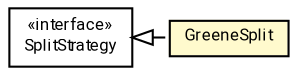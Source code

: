 #!/usr/local/bin/dot
#
# Class diagram 
# Generated by UMLGraph version R5_7_2-60-g0e99a6 (http://www.spinellis.gr/umlgraph/)
#

digraph G {
	graph [fontnames="svg"]
	edge [fontname="Roboto",fontsize=7,labelfontname="Roboto",labelfontsize=7,color="black"];
	node [fontname="Roboto",fontcolor="black",fontsize=8,shape=plaintext,margin=0,width=0,height=0];
	nodesep=0.15;
	ranksep=0.25;
	rankdir=LR;
	// de.lmu.ifi.dbs.elki.index.tree.spatial.rstarvariants.strategies.split.GreeneSplit
	c4807398 [label=<<table title="de.lmu.ifi.dbs.elki.index.tree.spatial.rstarvariants.strategies.split.GreeneSplit" border="0" cellborder="1" cellspacing="0" cellpadding="2" bgcolor="lemonChiffon" href="GreeneSplit.html" target="_parent">
		<tr><td><table border="0" cellspacing="0" cellpadding="1">
		<tr><td align="center" balign="center"> <font face="Roboto">GreeneSplit</font> </td></tr>
		</table></td></tr>
		</table>>, URL="GreeneSplit.html"];
	// de.lmu.ifi.dbs.elki.index.tree.spatial.rstarvariants.strategies.split.SplitStrategy
	c4807400 [label=<<table title="de.lmu.ifi.dbs.elki.index.tree.spatial.rstarvariants.strategies.split.SplitStrategy" border="0" cellborder="1" cellspacing="0" cellpadding="2" href="SplitStrategy.html" target="_parent">
		<tr><td><table border="0" cellspacing="0" cellpadding="1">
		<tr><td align="center" balign="center"> &#171;interface&#187; </td></tr>
		<tr><td align="center" balign="center"> <font face="Roboto">SplitStrategy</font> </td></tr>
		</table></td></tr>
		</table>>, URL="SplitStrategy.html"];
	// de.lmu.ifi.dbs.elki.index.tree.spatial.rstarvariants.strategies.split.GreeneSplit implements de.lmu.ifi.dbs.elki.index.tree.spatial.rstarvariants.strategies.split.SplitStrategy
	c4807400 -> c4807398 [arrowtail=empty,style=dashed,dir=back,weight=9];
}

